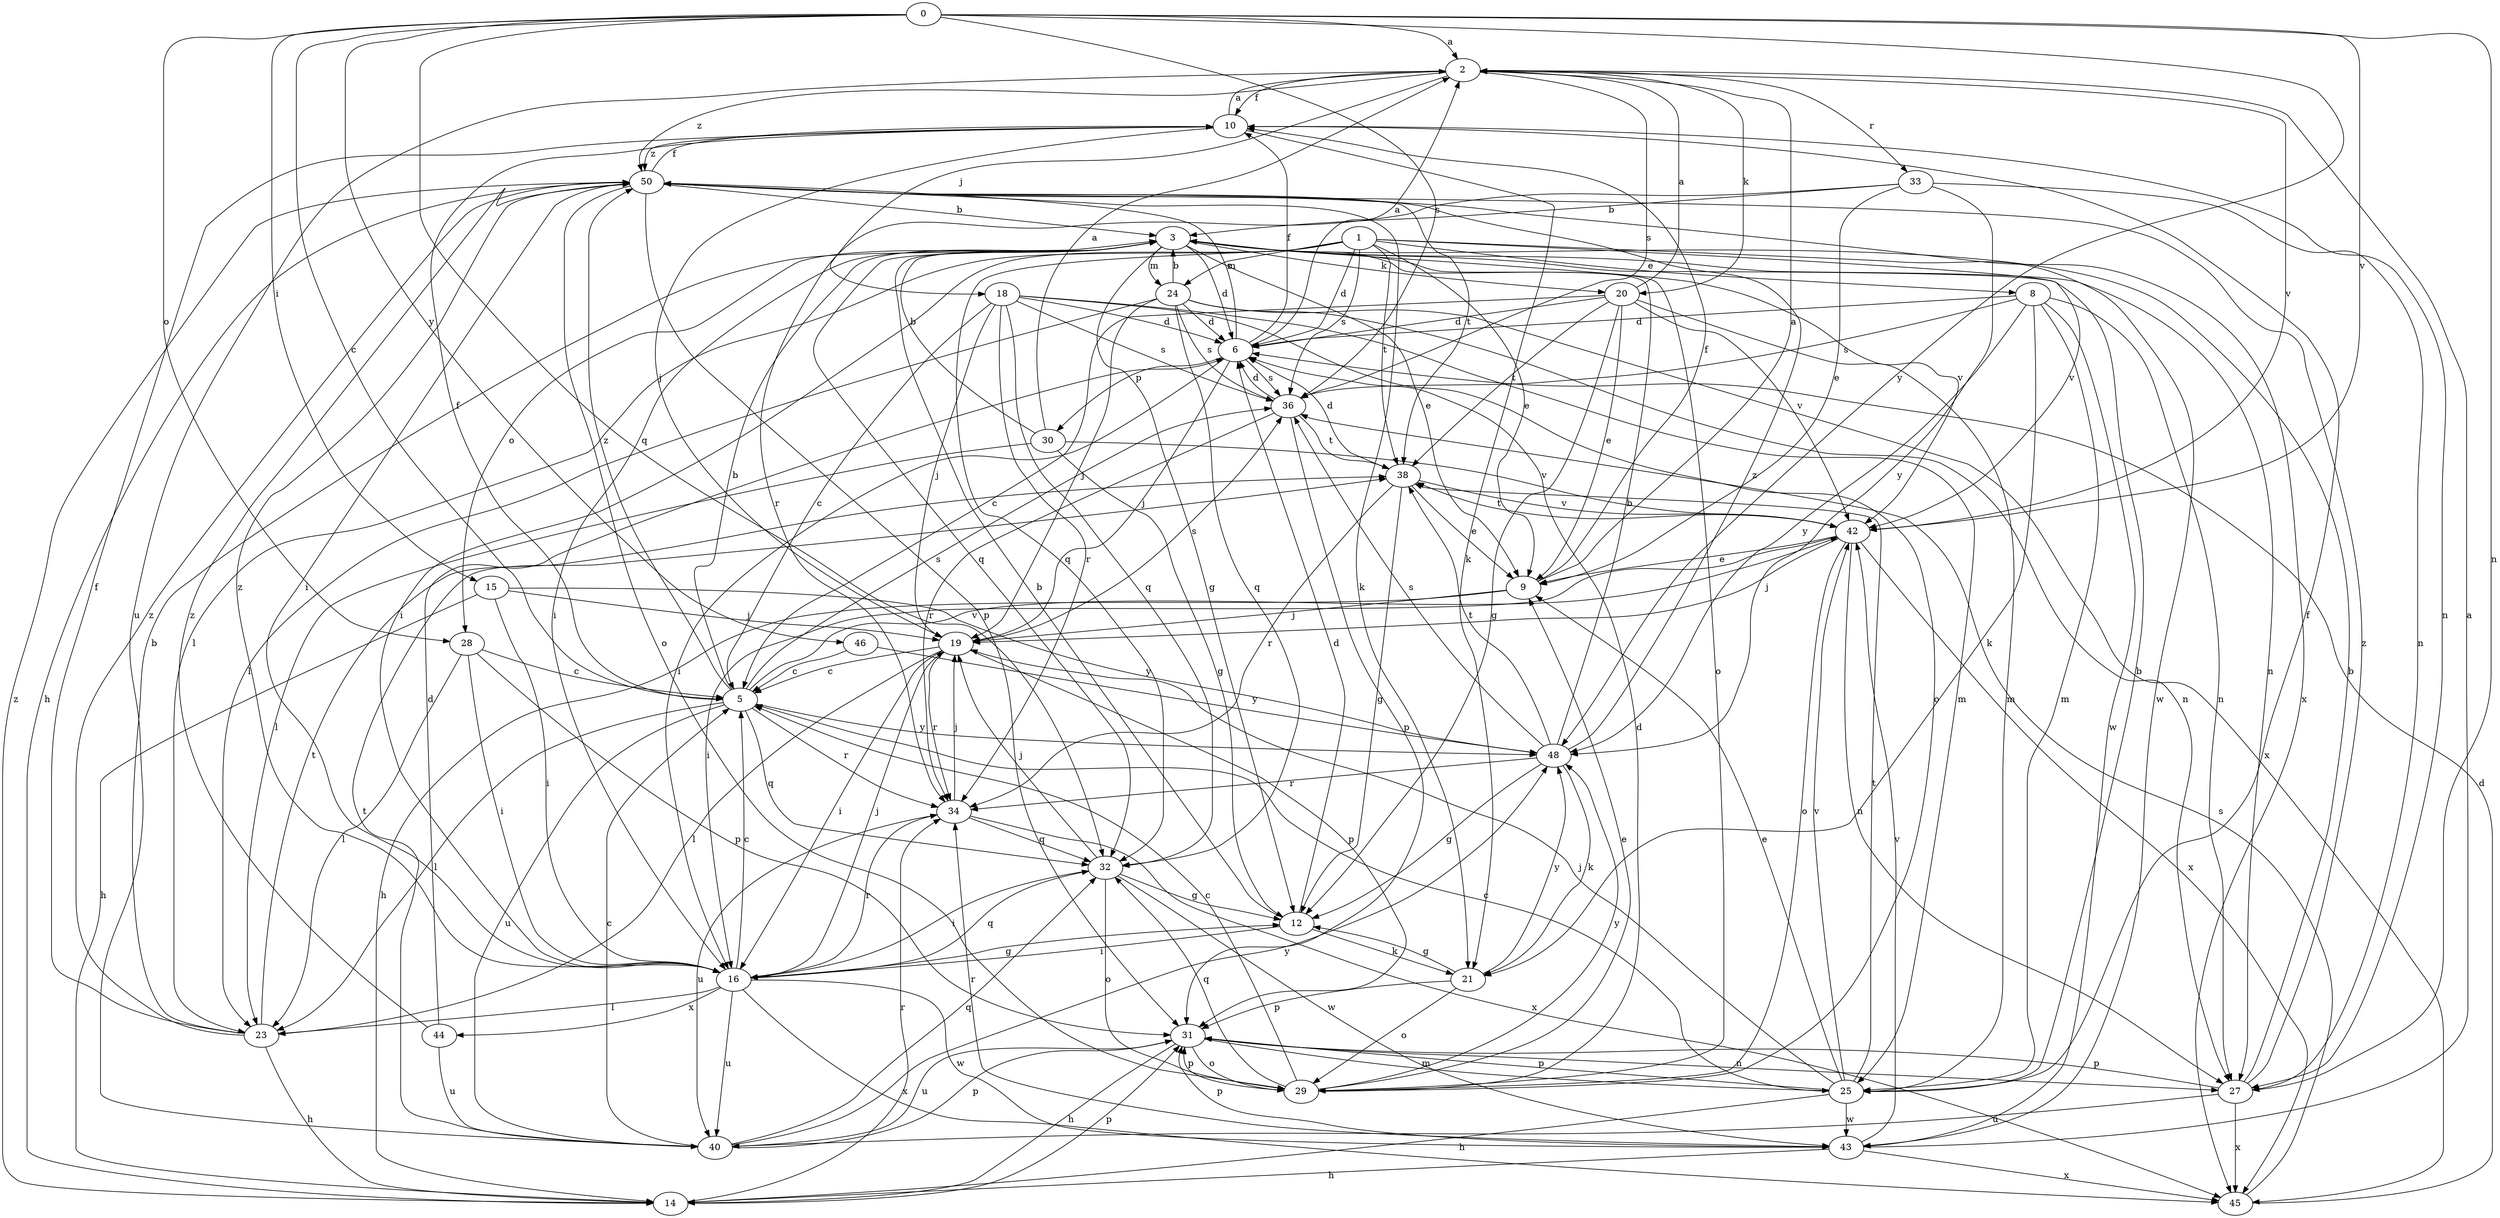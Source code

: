 strict digraph  {
0;
1;
2;
3;
5;
6;
8;
9;
10;
12;
14;
15;
16;
18;
19;
20;
21;
23;
24;
25;
27;
28;
29;
30;
31;
32;
33;
34;
36;
38;
40;
42;
43;
44;
45;
46;
48;
50;
0 -> 2  [label=a];
0 -> 5  [label=c];
0 -> 15  [label=i];
0 -> 27  [label=n];
0 -> 28  [label=o];
0 -> 32  [label=q];
0 -> 36  [label=s];
0 -> 42  [label=v];
0 -> 46  [label=y];
0 -> 48  [label=y];
1 -> 6  [label=d];
1 -> 8  [label=e];
1 -> 9  [label=e];
1 -> 16  [label=i];
1 -> 23  [label=l];
1 -> 24  [label=m];
1 -> 32  [label=q];
1 -> 36  [label=s];
1 -> 38  [label=t];
1 -> 42  [label=v];
1 -> 43  [label=w];
2 -> 10  [label=f];
2 -> 18  [label=j];
2 -> 20  [label=k];
2 -> 33  [label=r];
2 -> 36  [label=s];
2 -> 40  [label=u];
2 -> 42  [label=v];
2 -> 50  [label=z];
3 -> 6  [label=d];
3 -> 9  [label=e];
3 -> 12  [label=g];
3 -> 16  [label=i];
3 -> 20  [label=k];
3 -> 24  [label=m];
3 -> 27  [label=n];
3 -> 28  [label=o];
3 -> 29  [label=o];
3 -> 32  [label=q];
3 -> 42  [label=v];
5 -> 3  [label=b];
5 -> 10  [label=f];
5 -> 23  [label=l];
5 -> 32  [label=q];
5 -> 34  [label=r];
5 -> 36  [label=s];
5 -> 40  [label=u];
5 -> 42  [label=v];
5 -> 48  [label=y];
5 -> 50  [label=z];
6 -> 2  [label=a];
6 -> 10  [label=f];
6 -> 16  [label=i];
6 -> 19  [label=j];
6 -> 30  [label=p];
6 -> 36  [label=s];
6 -> 50  [label=z];
8 -> 6  [label=d];
8 -> 21  [label=k];
8 -> 25  [label=m];
8 -> 27  [label=n];
8 -> 36  [label=s];
8 -> 43  [label=w];
8 -> 48  [label=y];
9 -> 2  [label=a];
9 -> 10  [label=f];
9 -> 14  [label=h];
9 -> 19  [label=j];
10 -> 2  [label=a];
10 -> 19  [label=j];
10 -> 21  [label=k];
10 -> 27  [label=n];
10 -> 50  [label=z];
12 -> 3  [label=b];
12 -> 6  [label=d];
12 -> 16  [label=i];
12 -> 21  [label=k];
14 -> 31  [label=p];
14 -> 34  [label=r];
14 -> 50  [label=z];
15 -> 14  [label=h];
15 -> 16  [label=i];
15 -> 19  [label=j];
15 -> 48  [label=y];
16 -> 5  [label=c];
16 -> 12  [label=g];
16 -> 19  [label=j];
16 -> 23  [label=l];
16 -> 32  [label=q];
16 -> 34  [label=r];
16 -> 40  [label=u];
16 -> 43  [label=w];
16 -> 44  [label=x];
16 -> 45  [label=x];
16 -> 50  [label=z];
18 -> 5  [label=c];
18 -> 6  [label=d];
18 -> 19  [label=j];
18 -> 25  [label=m];
18 -> 29  [label=o];
18 -> 32  [label=q];
18 -> 34  [label=r];
18 -> 36  [label=s];
19 -> 5  [label=c];
19 -> 16  [label=i];
19 -> 23  [label=l];
19 -> 31  [label=p];
19 -> 34  [label=r];
19 -> 36  [label=s];
20 -> 2  [label=a];
20 -> 5  [label=c];
20 -> 6  [label=d];
20 -> 9  [label=e];
20 -> 12  [label=g];
20 -> 25  [label=m];
20 -> 38  [label=t];
20 -> 42  [label=v];
21 -> 12  [label=g];
21 -> 29  [label=o];
21 -> 31  [label=p];
21 -> 48  [label=y];
23 -> 3  [label=b];
23 -> 10  [label=f];
23 -> 14  [label=h];
23 -> 38  [label=t];
23 -> 50  [label=z];
24 -> 3  [label=b];
24 -> 6  [label=d];
24 -> 19  [label=j];
24 -> 23  [label=l];
24 -> 27  [label=n];
24 -> 32  [label=q];
24 -> 36  [label=s];
24 -> 45  [label=x];
25 -> 3  [label=b];
25 -> 5  [label=c];
25 -> 9  [label=e];
25 -> 10  [label=f];
25 -> 14  [label=h];
25 -> 19  [label=j];
25 -> 31  [label=p];
25 -> 38  [label=t];
25 -> 42  [label=v];
25 -> 43  [label=w];
27 -> 3  [label=b];
27 -> 31  [label=p];
27 -> 40  [label=u];
27 -> 45  [label=x];
27 -> 50  [label=z];
28 -> 5  [label=c];
28 -> 16  [label=i];
28 -> 23  [label=l];
28 -> 31  [label=p];
29 -> 5  [label=c];
29 -> 6  [label=d];
29 -> 9  [label=e];
29 -> 31  [label=p];
29 -> 32  [label=q];
29 -> 48  [label=y];
30 -> 2  [label=a];
30 -> 3  [label=b];
30 -> 12  [label=g];
30 -> 23  [label=l];
30 -> 42  [label=v];
31 -> 14  [label=h];
31 -> 25  [label=m];
31 -> 27  [label=n];
31 -> 29  [label=o];
31 -> 40  [label=u];
32 -> 12  [label=g];
32 -> 16  [label=i];
32 -> 19  [label=j];
32 -> 29  [label=o];
32 -> 43  [label=w];
33 -> 3  [label=b];
33 -> 9  [label=e];
33 -> 27  [label=n];
33 -> 34  [label=r];
33 -> 48  [label=y];
34 -> 19  [label=j];
34 -> 32  [label=q];
34 -> 40  [label=u];
34 -> 45  [label=x];
36 -> 6  [label=d];
36 -> 31  [label=p];
36 -> 34  [label=r];
36 -> 38  [label=t];
38 -> 6  [label=d];
38 -> 9  [label=e];
38 -> 12  [label=g];
38 -> 34  [label=r];
38 -> 42  [label=v];
40 -> 5  [label=c];
40 -> 31  [label=p];
40 -> 32  [label=q];
40 -> 38  [label=t];
40 -> 48  [label=y];
42 -> 9  [label=e];
42 -> 16  [label=i];
42 -> 19  [label=j];
42 -> 27  [label=n];
42 -> 29  [label=o];
42 -> 38  [label=t];
42 -> 45  [label=x];
43 -> 2  [label=a];
43 -> 14  [label=h];
43 -> 31  [label=p];
43 -> 34  [label=r];
43 -> 42  [label=v];
43 -> 45  [label=x];
44 -> 6  [label=d];
44 -> 40  [label=u];
44 -> 50  [label=z];
45 -> 6  [label=d];
45 -> 36  [label=s];
46 -> 5  [label=c];
46 -> 48  [label=y];
48 -> 3  [label=b];
48 -> 12  [label=g];
48 -> 21  [label=k];
48 -> 34  [label=r];
48 -> 36  [label=s];
48 -> 38  [label=t];
48 -> 50  [label=z];
50 -> 3  [label=b];
50 -> 10  [label=f];
50 -> 14  [label=h];
50 -> 16  [label=i];
50 -> 21  [label=k];
50 -> 29  [label=o];
50 -> 31  [label=p];
50 -> 38  [label=t];
50 -> 45  [label=x];
}
